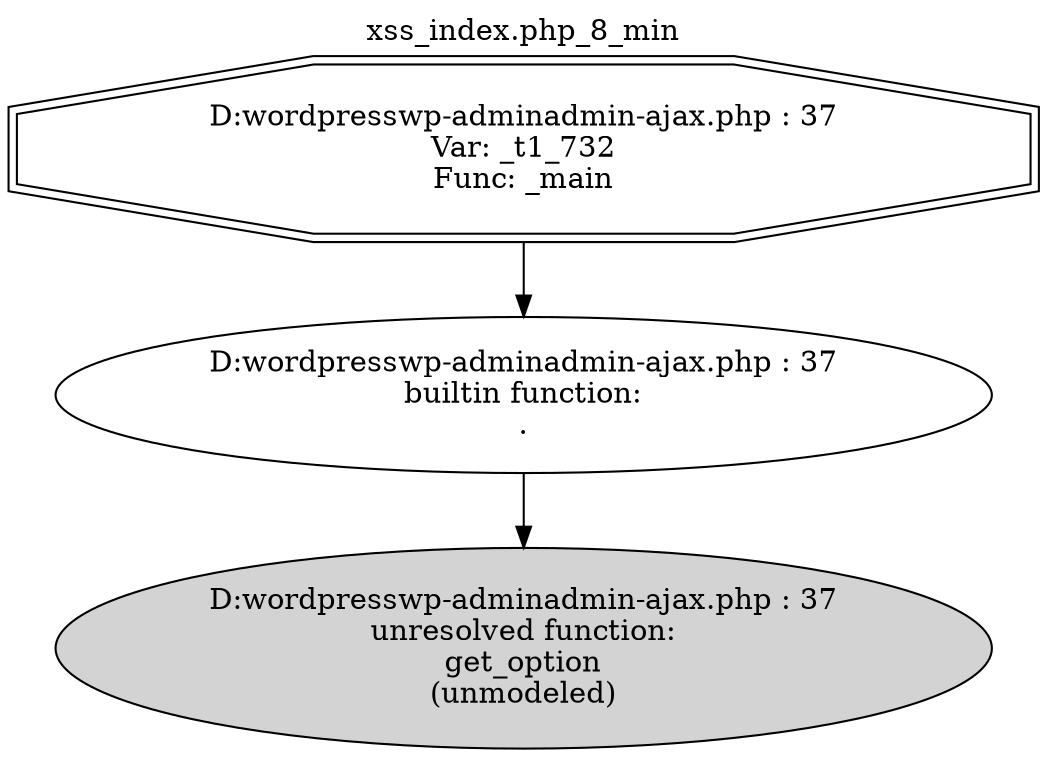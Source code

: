 digraph cfg {
  label="xss_index.php_8_min";
  labelloc=t;
  n1 [shape=doubleoctagon, label="D:\wordpress\wp-admin\admin-ajax.php : 37\nVar: _t1_732\nFunc: _main\n"];
  n2 [shape=ellipse, label="D:\wordpress\wp-admin\admin-ajax.php : 37\nbuiltin function:\n.\n"];
  n3 [shape=ellipse, label="D:\wordpress\wp-admin\admin-ajax.php : 37\nunresolved function:\nget_option\n(unmodeled)\n",style=filled];
  n1 -> n2;
  n2 -> n3;
}
